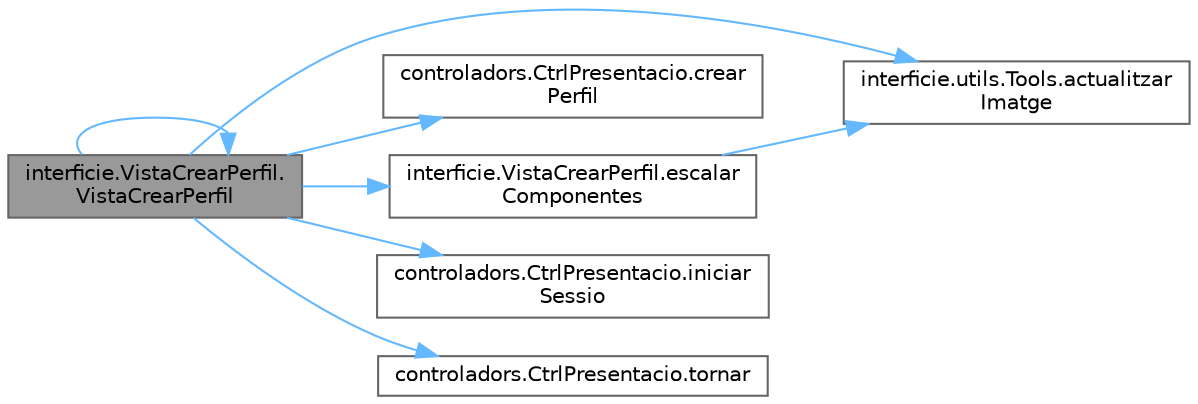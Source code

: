 digraph "interficie.VistaCrearPerfil.VistaCrearPerfil"
{
 // INTERACTIVE_SVG=YES
 // LATEX_PDF_SIZE
  bgcolor="transparent";
  edge [fontname=Helvetica,fontsize=10,labelfontname=Helvetica,labelfontsize=10];
  node [fontname=Helvetica,fontsize=10,shape=box,height=0.2,width=0.4];
  rankdir="LR";
  Node1 [id="Node000001",label="interficie.VistaCrearPerfil.\lVistaCrearPerfil",height=0.2,width=0.4,color="gray40", fillcolor="grey60", style="filled", fontcolor="black",tooltip="Constructor que crea la finestra per crear un perfil."];
  Node1 -> Node2 [id="edge1_Node000001_Node000002",color="steelblue1",style="solid",tooltip=" "];
  Node2 [id="Node000002",label="interficie.utils.Tools.actualitzar\lImatge",height=0.2,width=0.4,color="grey40", fillcolor="white", style="filled",URL="$classinterficie_1_1utils_1_1_tools.html#aad14ef36a2a433a18d49c46a83531892",tooltip="Actualitza la imatge d'un JLabel redimensionant-la per adaptar-se a les mides màximes indicades mante..."];
  Node1 -> Node3 [id="edge2_Node000001_Node000003",color="steelblue1",style="solid",tooltip=" "];
  Node3 [id="Node000003",label="controladors.CtrlPresentacio.crear\lPerfil",height=0.2,width=0.4,color="grey40", fillcolor="white", style="filled",URL="$classcontroladors_1_1_ctrl_presentacio.html#ac1e59448659f7308cb047c74c5ab1416",tooltip="Crea un nou perfil d'usuari amb el nom i la contrasenya proporcionats."];
  Node1 -> Node4 [id="edge3_Node000001_Node000004",color="steelblue1",style="solid",tooltip=" "];
  Node4 [id="Node000004",label="interficie.VistaCrearPerfil.escalar\lComponentes",height=0.2,width=0.4,color="grey40", fillcolor="white", style="filled",URL="$classinterficie_1_1_vista_crear_perfil.html#ab2dea48a192f08da5032b8c03bdaa697",tooltip="Escala i reubica els components segons la mida actual de la finestra, mantenint proporcions relatives..."];
  Node4 -> Node2 [id="edge4_Node000004_Node000002",color="steelblue1",style="solid",tooltip=" "];
  Node1 -> Node5 [id="edge5_Node000001_Node000005",color="steelblue1",style="solid",tooltip=" "];
  Node5 [id="Node000005",label="controladors.CtrlPresentacio.iniciar\lSessio",height=0.2,width=0.4,color="grey40", fillcolor="white", style="filled",URL="$classcontroladors_1_1_ctrl_presentacio.html#ada9c0d9a25124701e9b640403d3ffd6c",tooltip="Inicia una sessió amb l'usuari especificat."];
  Node1 -> Node6 [id="edge6_Node000001_Node000006",color="steelblue1",style="solid",tooltip=" "];
  Node6 [id="Node000006",label="controladors.CtrlPresentacio.tornar",height=0.2,width=0.4,color="grey40", fillcolor="white", style="filled",URL="$classcontroladors_1_1_ctrl_presentacio.html#a66901a833c124fd1acc592cea93f4e6d",tooltip="Torna a la vista anterior a l'actual."];
  Node1 -> Node1 [id="edge7_Node000001_Node000001",color="steelblue1",style="solid",tooltip=" "];
}
